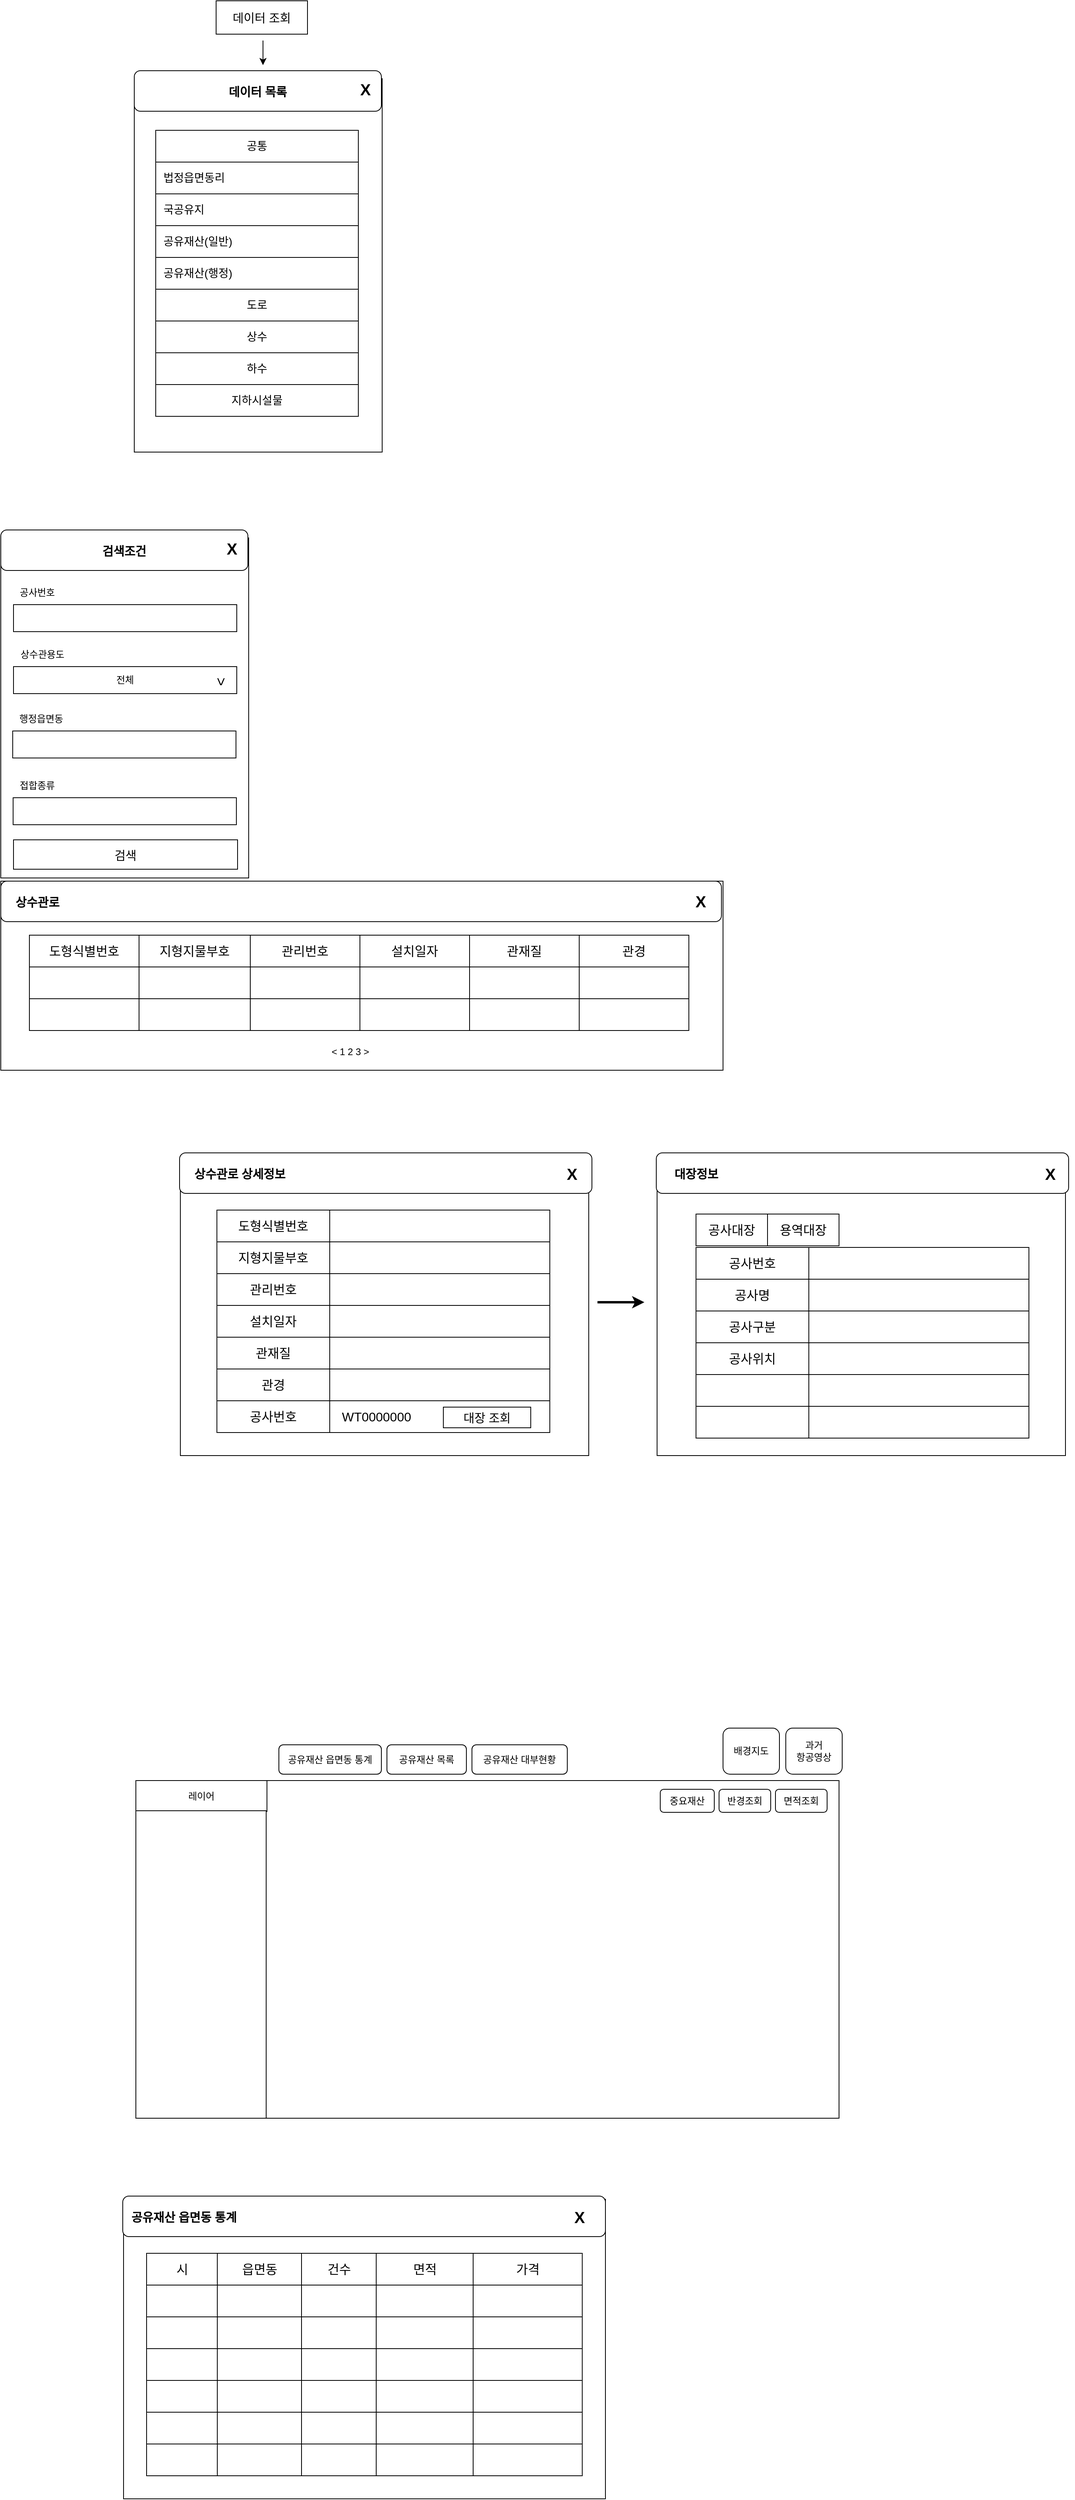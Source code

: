 <mxfile version="24.9.3">
  <diagram name="페이지-1" id="VodNQ9wM1GJ2h7-IXzVh">
    <mxGraphModel dx="2312" dy="1395" grid="0" gridSize="10" guides="1" tooltips="1" connect="1" arrows="1" fold="1" page="0" pageScale="1" pageWidth="827" pageHeight="1169" math="0" shadow="0">
      <root>
        <mxCell id="0" />
        <mxCell id="1" parent="0" />
        <mxCell id="bV2YTDHsMVYoOdqQBs_l-100" value="" style="rounded=0;whiteSpace=wrap;html=1;" vertex="1" parent="1">
          <mxGeometry x="187" y="1451" width="514" height="377" as="geometry" />
        </mxCell>
        <mxCell id="bV2YTDHsMVYoOdqQBs_l-101" value="&amp;nbsp; &amp;nbsp; 상수관로 상세정보" style="rounded=1;whiteSpace=wrap;html=1;fontSize=15;fontStyle=1;align=left;" vertex="1" parent="1">
          <mxGeometry x="186" y="1447" width="519" height="51" as="geometry" />
        </mxCell>
        <mxCell id="bV2YTDHsMVYoOdqQBs_l-4" value="" style="rounded=0;whiteSpace=wrap;html=1;" vertex="1" parent="1">
          <mxGeometry x="129" y="95" width="312" height="470" as="geometry" />
        </mxCell>
        <mxCell id="bV2YTDHsMVYoOdqQBs_l-3" value="데이터 목록" style="rounded=1;whiteSpace=wrap;html=1;fontSize=15;fontStyle=1" vertex="1" parent="1">
          <mxGeometry x="129" y="85" width="311" height="51" as="geometry" />
        </mxCell>
        <mxCell id="bV2YTDHsMVYoOdqQBs_l-5" value="" style="shape=table;startSize=0;container=1;collapsible=0;childLayout=tableLayout;fontSize=15;" vertex="1" parent="1">
          <mxGeometry x="156" y="160" width="255" height="360" as="geometry" />
        </mxCell>
        <mxCell id="bV2YTDHsMVYoOdqQBs_l-6" value="" style="shape=tableRow;horizontal=0;startSize=0;swimlaneHead=0;swimlaneBody=0;strokeColor=inherit;top=0;left=0;bottom=0;right=0;collapsible=0;dropTarget=0;fillColor=none;points=[[0,0.5],[1,0.5]];portConstraint=eastwest;fontSize=16;" vertex="1" parent="bV2YTDHsMVYoOdqQBs_l-5">
          <mxGeometry width="255" height="40" as="geometry" />
        </mxCell>
        <mxCell id="bV2YTDHsMVYoOdqQBs_l-7" value="공통" style="shape=partialRectangle;html=1;whiteSpace=wrap;connectable=0;strokeColor=inherit;overflow=hidden;fillColor=none;top=0;left=0;bottom=0;right=0;pointerEvents=1;fontSize=14;" vertex="1" parent="bV2YTDHsMVYoOdqQBs_l-6">
          <mxGeometry width="255" height="40" as="geometry">
            <mxRectangle width="255" height="40" as="alternateBounds" />
          </mxGeometry>
        </mxCell>
        <mxCell id="bV2YTDHsMVYoOdqQBs_l-10" value="" style="shape=tableRow;horizontal=0;startSize=0;swimlaneHead=0;swimlaneBody=0;strokeColor=inherit;top=0;left=0;bottom=0;right=0;collapsible=0;dropTarget=0;fillColor=none;points=[[0,0.5],[1,0.5]];portConstraint=eastwest;fontSize=16;" vertex="1" parent="bV2YTDHsMVYoOdqQBs_l-5">
          <mxGeometry y="40" width="255" height="40" as="geometry" />
        </mxCell>
        <mxCell id="bV2YTDHsMVYoOdqQBs_l-11" value="&amp;nbsp; 법정읍면동리" style="shape=partialRectangle;html=1;whiteSpace=wrap;connectable=0;strokeColor=inherit;overflow=hidden;fillColor=none;top=0;left=0;bottom=0;right=0;pointerEvents=1;fontSize=14;align=left;" vertex="1" parent="bV2YTDHsMVYoOdqQBs_l-10">
          <mxGeometry width="255" height="40" as="geometry">
            <mxRectangle width="255" height="40" as="alternateBounds" />
          </mxGeometry>
        </mxCell>
        <mxCell id="bV2YTDHsMVYoOdqQBs_l-14" value="" style="shape=tableRow;horizontal=0;startSize=0;swimlaneHead=0;swimlaneBody=0;strokeColor=inherit;top=0;left=0;bottom=0;right=0;collapsible=0;dropTarget=0;fillColor=none;points=[[0,0.5],[1,0.5]];portConstraint=eastwest;fontSize=16;" vertex="1" parent="bV2YTDHsMVYoOdqQBs_l-5">
          <mxGeometry y="80" width="255" height="40" as="geometry" />
        </mxCell>
        <mxCell id="bV2YTDHsMVYoOdqQBs_l-15" value="&amp;nbsp; 국공유지" style="shape=partialRectangle;html=1;whiteSpace=wrap;connectable=0;strokeColor=inherit;overflow=hidden;fillColor=none;top=0;left=0;bottom=0;right=0;pointerEvents=1;fontSize=14;align=left;" vertex="1" parent="bV2YTDHsMVYoOdqQBs_l-14">
          <mxGeometry width="255" height="40" as="geometry">
            <mxRectangle width="255" height="40" as="alternateBounds" />
          </mxGeometry>
        </mxCell>
        <mxCell id="bV2YTDHsMVYoOdqQBs_l-28" style="shape=tableRow;horizontal=0;startSize=0;swimlaneHead=0;swimlaneBody=0;strokeColor=inherit;top=0;left=0;bottom=0;right=0;collapsible=0;dropTarget=0;fillColor=none;points=[[0,0.5],[1,0.5]];portConstraint=eastwest;fontSize=16;" vertex="1" parent="bV2YTDHsMVYoOdqQBs_l-5">
          <mxGeometry y="120" width="255" height="40" as="geometry" />
        </mxCell>
        <mxCell id="bV2YTDHsMVYoOdqQBs_l-29" value="&amp;nbsp; 공유재산(일반)" style="shape=partialRectangle;html=1;whiteSpace=wrap;connectable=0;strokeColor=inherit;overflow=hidden;fillColor=none;top=0;left=0;bottom=0;right=0;pointerEvents=1;fontSize=14;align=left;" vertex="1" parent="bV2YTDHsMVYoOdqQBs_l-28">
          <mxGeometry width="255" height="40" as="geometry">
            <mxRectangle width="255" height="40" as="alternateBounds" />
          </mxGeometry>
        </mxCell>
        <mxCell id="bV2YTDHsMVYoOdqQBs_l-26" style="shape=tableRow;horizontal=0;startSize=0;swimlaneHead=0;swimlaneBody=0;strokeColor=inherit;top=0;left=0;bottom=0;right=0;collapsible=0;dropTarget=0;fillColor=none;points=[[0,0.5],[1,0.5]];portConstraint=eastwest;fontSize=16;" vertex="1" parent="bV2YTDHsMVYoOdqQBs_l-5">
          <mxGeometry y="160" width="255" height="40" as="geometry" />
        </mxCell>
        <mxCell id="bV2YTDHsMVYoOdqQBs_l-27" value="&amp;nbsp; 공유재산(행정)" style="shape=partialRectangle;html=1;whiteSpace=wrap;connectable=0;strokeColor=inherit;overflow=hidden;fillColor=none;top=0;left=0;bottom=0;right=0;pointerEvents=1;fontSize=14;align=left;" vertex="1" parent="bV2YTDHsMVYoOdqQBs_l-26">
          <mxGeometry width="255" height="40" as="geometry">
            <mxRectangle width="255" height="40" as="alternateBounds" />
          </mxGeometry>
        </mxCell>
        <mxCell id="bV2YTDHsMVYoOdqQBs_l-24" style="shape=tableRow;horizontal=0;startSize=0;swimlaneHead=0;swimlaneBody=0;strokeColor=inherit;top=0;left=0;bottom=0;right=0;collapsible=0;dropTarget=0;fillColor=none;points=[[0,0.5],[1,0.5]];portConstraint=eastwest;fontSize=16;" vertex="1" parent="bV2YTDHsMVYoOdqQBs_l-5">
          <mxGeometry y="200" width="255" height="40" as="geometry" />
        </mxCell>
        <mxCell id="bV2YTDHsMVYoOdqQBs_l-25" value="도로" style="shape=partialRectangle;html=1;whiteSpace=wrap;connectable=0;strokeColor=inherit;overflow=hidden;fillColor=none;top=0;left=0;bottom=0;right=0;pointerEvents=1;fontSize=14;align=center;" vertex="1" parent="bV2YTDHsMVYoOdqQBs_l-24">
          <mxGeometry width="255" height="40" as="geometry">
            <mxRectangle width="255" height="40" as="alternateBounds" />
          </mxGeometry>
        </mxCell>
        <mxCell id="bV2YTDHsMVYoOdqQBs_l-22" style="shape=tableRow;horizontal=0;startSize=0;swimlaneHead=0;swimlaneBody=0;strokeColor=inherit;top=0;left=0;bottom=0;right=0;collapsible=0;dropTarget=0;fillColor=none;points=[[0,0.5],[1,0.5]];portConstraint=eastwest;fontSize=16;" vertex="1" parent="bV2YTDHsMVYoOdqQBs_l-5">
          <mxGeometry y="240" width="255" height="40" as="geometry" />
        </mxCell>
        <mxCell id="bV2YTDHsMVYoOdqQBs_l-23" value="상수" style="shape=partialRectangle;html=1;whiteSpace=wrap;connectable=0;strokeColor=inherit;overflow=hidden;fillColor=none;top=0;left=0;bottom=0;right=0;pointerEvents=1;fontSize=14;align=center;" vertex="1" parent="bV2YTDHsMVYoOdqQBs_l-22">
          <mxGeometry width="255" height="40" as="geometry">
            <mxRectangle width="255" height="40" as="alternateBounds" />
          </mxGeometry>
        </mxCell>
        <mxCell id="bV2YTDHsMVYoOdqQBs_l-20" style="shape=tableRow;horizontal=0;startSize=0;swimlaneHead=0;swimlaneBody=0;strokeColor=inherit;top=0;left=0;bottom=0;right=0;collapsible=0;dropTarget=0;fillColor=none;points=[[0,0.5],[1,0.5]];portConstraint=eastwest;fontSize=16;" vertex="1" parent="bV2YTDHsMVYoOdqQBs_l-5">
          <mxGeometry y="280" width="255" height="40" as="geometry" />
        </mxCell>
        <mxCell id="bV2YTDHsMVYoOdqQBs_l-21" value="하수" style="shape=partialRectangle;html=1;whiteSpace=wrap;connectable=0;strokeColor=inherit;overflow=hidden;fillColor=none;top=0;left=0;bottom=0;right=0;pointerEvents=1;fontSize=14;align=center;" vertex="1" parent="bV2YTDHsMVYoOdqQBs_l-20">
          <mxGeometry width="255" height="40" as="geometry">
            <mxRectangle width="255" height="40" as="alternateBounds" />
          </mxGeometry>
        </mxCell>
        <mxCell id="bV2YTDHsMVYoOdqQBs_l-18" style="shape=tableRow;horizontal=0;startSize=0;swimlaneHead=0;swimlaneBody=0;strokeColor=inherit;top=0;left=0;bottom=0;right=0;collapsible=0;dropTarget=0;fillColor=none;points=[[0,0.5],[1,0.5]];portConstraint=eastwest;fontSize=16;" vertex="1" parent="bV2YTDHsMVYoOdqQBs_l-5">
          <mxGeometry y="320" width="255" height="40" as="geometry" />
        </mxCell>
        <mxCell id="bV2YTDHsMVYoOdqQBs_l-19" value="지하시설물" style="shape=partialRectangle;html=1;whiteSpace=wrap;connectable=0;strokeColor=inherit;overflow=hidden;fillColor=none;top=0;left=0;bottom=0;right=0;pointerEvents=1;fontSize=14;align=center;" vertex="1" parent="bV2YTDHsMVYoOdqQBs_l-18">
          <mxGeometry width="255" height="40" as="geometry">
            <mxRectangle width="255" height="40" as="alternateBounds" />
          </mxGeometry>
        </mxCell>
        <mxCell id="bV2YTDHsMVYoOdqQBs_l-30" value="X" style="text;html=1;align=center;verticalAlign=middle;whiteSpace=wrap;rounded=0;fontStyle=1;fontSize=20;" vertex="1" parent="1">
          <mxGeometry x="390" y="93" width="60" height="30" as="geometry" />
        </mxCell>
        <mxCell id="bV2YTDHsMVYoOdqQBs_l-31" value="데이터 조회" style="rounded=0;whiteSpace=wrap;html=1;fontSize=15;" vertex="1" parent="1">
          <mxGeometry x="232" y="-3" width="115" height="42" as="geometry" />
        </mxCell>
        <mxCell id="bV2YTDHsMVYoOdqQBs_l-32" value="" style="endArrow=classic;html=1;rounded=0;" edge="1" parent="1">
          <mxGeometry width="50" height="50" relative="1" as="geometry">
            <mxPoint x="291" y="47" as="sourcePoint" />
            <mxPoint x="291" y="78" as="targetPoint" />
          </mxGeometry>
        </mxCell>
        <mxCell id="bV2YTDHsMVYoOdqQBs_l-33" value="" style="rounded=0;whiteSpace=wrap;html=1;" vertex="1" parent="1">
          <mxGeometry x="-39" y="673" width="312" height="428" as="geometry" />
        </mxCell>
        <mxCell id="bV2YTDHsMVYoOdqQBs_l-34" value="검색조건" style="rounded=1;whiteSpace=wrap;html=1;fontSize=15;fontStyle=1" vertex="1" parent="1">
          <mxGeometry x="-39" y="663" width="311" height="51" as="geometry" />
        </mxCell>
        <mxCell id="bV2YTDHsMVYoOdqQBs_l-54" value="X" style="text;html=1;align=center;verticalAlign=middle;whiteSpace=wrap;rounded=0;fontStyle=1;fontSize=20;" vertex="1" parent="1">
          <mxGeometry x="222" y="671" width="60" height="30" as="geometry" />
        </mxCell>
        <mxCell id="bV2YTDHsMVYoOdqQBs_l-55" value="공사번호" style="text;html=1;align=center;verticalAlign=middle;whiteSpace=wrap;rounded=0;" vertex="1" parent="1">
          <mxGeometry x="-23" y="727" width="60" height="30" as="geometry" />
        </mxCell>
        <mxCell id="bV2YTDHsMVYoOdqQBs_l-56" value="" style="rounded=0;whiteSpace=wrap;html=1;" vertex="1" parent="1">
          <mxGeometry x="-23" y="757" width="281" height="34" as="geometry" />
        </mxCell>
        <mxCell id="bV2YTDHsMVYoOdqQBs_l-57" value="상수관용도" style="text;html=1;align=center;verticalAlign=middle;whiteSpace=wrap;rounded=0;" vertex="1" parent="1">
          <mxGeometry x="-23" y="805" width="73" height="30" as="geometry" />
        </mxCell>
        <mxCell id="bV2YTDHsMVYoOdqQBs_l-58" value="전체" style="rounded=0;whiteSpace=wrap;html=1;" vertex="1" parent="1">
          <mxGeometry x="-23" y="835" width="281" height="34" as="geometry" />
        </mxCell>
        <mxCell id="bV2YTDHsMVYoOdqQBs_l-59" value="행정읍면동" style="text;html=1;align=center;verticalAlign=middle;whiteSpace=wrap;rounded=0;" vertex="1" parent="1">
          <mxGeometry x="-24" y="886" width="72" height="30" as="geometry" />
        </mxCell>
        <mxCell id="bV2YTDHsMVYoOdqQBs_l-60" value="" style="rounded=0;whiteSpace=wrap;html=1;" vertex="1" parent="1">
          <mxGeometry x="-24" y="916" width="281" height="34" as="geometry" />
        </mxCell>
        <mxCell id="bV2YTDHsMVYoOdqQBs_l-61" value="접합종류" style="text;html=1;align=center;verticalAlign=middle;whiteSpace=wrap;rounded=0;" vertex="1" parent="1">
          <mxGeometry x="-23.5" y="970" width="60" height="30" as="geometry" />
        </mxCell>
        <mxCell id="bV2YTDHsMVYoOdqQBs_l-62" value="" style="rounded=0;whiteSpace=wrap;html=1;" vertex="1" parent="1">
          <mxGeometry x="-23.5" y="1000" width="281" height="34" as="geometry" />
        </mxCell>
        <mxCell id="bV2YTDHsMVYoOdqQBs_l-63" value="검색" style="rounded=0;whiteSpace=wrap;html=1;fontSize=15;" vertex="1" parent="1">
          <mxGeometry x="-23" y="1053" width="282" height="37" as="geometry" />
        </mxCell>
        <mxCell id="bV2YTDHsMVYoOdqQBs_l-64" value="&amp;gt;" style="text;html=1;align=center;verticalAlign=middle;whiteSpace=wrap;rounded=0;rotation=90;fontSize=18;" vertex="1" parent="1">
          <mxGeometry x="217" y="839" width="42" height="30" as="geometry" />
        </mxCell>
        <mxCell id="bV2YTDHsMVYoOdqQBs_l-65" value="" style="rounded=0;whiteSpace=wrap;html=1;" vertex="1" parent="1">
          <mxGeometry x="-39" y="1105" width="909" height="238" as="geometry" />
        </mxCell>
        <mxCell id="bV2YTDHsMVYoOdqQBs_l-66" value="&amp;nbsp; &amp;nbsp; 상수관로" style="rounded=1;whiteSpace=wrap;html=1;fontSize=15;fontStyle=1;align=left;" vertex="1" parent="1">
          <mxGeometry x="-39" y="1105" width="907" height="51" as="geometry" />
        </mxCell>
        <mxCell id="bV2YTDHsMVYoOdqQBs_l-68" value="" style="shape=table;startSize=0;container=1;collapsible=0;childLayout=tableLayout;fontSize=16;" vertex="1" parent="1">
          <mxGeometry x="-3" y="1173" width="830" height="120" as="geometry" />
        </mxCell>
        <mxCell id="bV2YTDHsMVYoOdqQBs_l-69" value="" style="shape=tableRow;horizontal=0;startSize=0;swimlaneHead=0;swimlaneBody=0;strokeColor=inherit;top=0;left=0;bottom=0;right=0;collapsible=0;dropTarget=0;fillColor=none;points=[[0,0.5],[1,0.5]];portConstraint=eastwest;fontSize=16;" vertex="1" parent="bV2YTDHsMVYoOdqQBs_l-68">
          <mxGeometry width="830" height="40" as="geometry" />
        </mxCell>
        <mxCell id="bV2YTDHsMVYoOdqQBs_l-70" value="도형식별번호" style="shape=partialRectangle;html=1;whiteSpace=wrap;connectable=0;strokeColor=inherit;overflow=hidden;fillColor=none;top=0;left=0;bottom=0;right=0;pointerEvents=1;fontSize=16;" vertex="1" parent="bV2YTDHsMVYoOdqQBs_l-69">
          <mxGeometry width="138" height="40" as="geometry">
            <mxRectangle width="138" height="40" as="alternateBounds" />
          </mxGeometry>
        </mxCell>
        <mxCell id="bV2YTDHsMVYoOdqQBs_l-71" value="지형지물부호" style="shape=partialRectangle;html=1;whiteSpace=wrap;connectable=0;strokeColor=inherit;overflow=hidden;fillColor=none;top=0;left=0;bottom=0;right=0;pointerEvents=1;fontSize=16;" vertex="1" parent="bV2YTDHsMVYoOdqQBs_l-69">
          <mxGeometry x="138" width="140" height="40" as="geometry">
            <mxRectangle width="140" height="40" as="alternateBounds" />
          </mxGeometry>
        </mxCell>
        <mxCell id="bV2YTDHsMVYoOdqQBs_l-72" value="관리번호" style="shape=partialRectangle;html=1;whiteSpace=wrap;connectable=0;strokeColor=inherit;overflow=hidden;fillColor=none;top=0;left=0;bottom=0;right=0;pointerEvents=1;fontSize=16;" vertex="1" parent="bV2YTDHsMVYoOdqQBs_l-69">
          <mxGeometry x="278" width="138" height="40" as="geometry">
            <mxRectangle width="138" height="40" as="alternateBounds" />
          </mxGeometry>
        </mxCell>
        <mxCell id="bV2YTDHsMVYoOdqQBs_l-83" value="설치일자" style="shape=partialRectangle;html=1;whiteSpace=wrap;connectable=0;strokeColor=inherit;overflow=hidden;fillColor=none;top=0;left=0;bottom=0;right=0;pointerEvents=1;fontSize=16;" vertex="1" parent="bV2YTDHsMVYoOdqQBs_l-69">
          <mxGeometry x="416" width="138" height="40" as="geometry">
            <mxRectangle width="138" height="40" as="alternateBounds" />
          </mxGeometry>
        </mxCell>
        <mxCell id="bV2YTDHsMVYoOdqQBs_l-82" value="관재질" style="shape=partialRectangle;html=1;whiteSpace=wrap;connectable=0;strokeColor=inherit;overflow=hidden;fillColor=none;top=0;left=0;bottom=0;right=0;pointerEvents=1;fontSize=16;" vertex="1" parent="bV2YTDHsMVYoOdqQBs_l-69">
          <mxGeometry x="554" width="138" height="40" as="geometry">
            <mxRectangle width="138" height="40" as="alternateBounds" />
          </mxGeometry>
        </mxCell>
        <mxCell id="bV2YTDHsMVYoOdqQBs_l-81" value="관경" style="shape=partialRectangle;html=1;whiteSpace=wrap;connectable=0;strokeColor=inherit;overflow=hidden;fillColor=none;top=0;left=0;bottom=0;right=0;pointerEvents=1;fontSize=16;" vertex="1" parent="bV2YTDHsMVYoOdqQBs_l-69">
          <mxGeometry x="692" width="138" height="40" as="geometry">
            <mxRectangle width="138" height="40" as="alternateBounds" />
          </mxGeometry>
        </mxCell>
        <mxCell id="bV2YTDHsMVYoOdqQBs_l-91" style="shape=tableRow;horizontal=0;startSize=0;swimlaneHead=0;swimlaneBody=0;strokeColor=inherit;top=0;left=0;bottom=0;right=0;collapsible=0;dropTarget=0;fillColor=none;points=[[0,0.5],[1,0.5]];portConstraint=eastwest;fontSize=16;" vertex="1" parent="bV2YTDHsMVYoOdqQBs_l-68">
          <mxGeometry y="40" width="830" height="40" as="geometry" />
        </mxCell>
        <mxCell id="bV2YTDHsMVYoOdqQBs_l-92" style="shape=partialRectangle;html=1;whiteSpace=wrap;connectable=0;strokeColor=inherit;overflow=hidden;fillColor=none;top=0;left=0;bottom=0;right=0;pointerEvents=1;fontSize=16;" vertex="1" parent="bV2YTDHsMVYoOdqQBs_l-91">
          <mxGeometry width="138" height="40" as="geometry">
            <mxRectangle width="138" height="40" as="alternateBounds" />
          </mxGeometry>
        </mxCell>
        <mxCell id="bV2YTDHsMVYoOdqQBs_l-93" style="shape=partialRectangle;html=1;whiteSpace=wrap;connectable=0;strokeColor=inherit;overflow=hidden;fillColor=none;top=0;left=0;bottom=0;right=0;pointerEvents=1;fontSize=16;" vertex="1" parent="bV2YTDHsMVYoOdqQBs_l-91">
          <mxGeometry x="138" width="140" height="40" as="geometry">
            <mxRectangle width="140" height="40" as="alternateBounds" />
          </mxGeometry>
        </mxCell>
        <mxCell id="bV2YTDHsMVYoOdqQBs_l-94" style="shape=partialRectangle;html=1;whiteSpace=wrap;connectable=0;strokeColor=inherit;overflow=hidden;fillColor=none;top=0;left=0;bottom=0;right=0;pointerEvents=1;fontSize=16;" vertex="1" parent="bV2YTDHsMVYoOdqQBs_l-91">
          <mxGeometry x="278" width="138" height="40" as="geometry">
            <mxRectangle width="138" height="40" as="alternateBounds" />
          </mxGeometry>
        </mxCell>
        <mxCell id="bV2YTDHsMVYoOdqQBs_l-95" style="shape=partialRectangle;html=1;whiteSpace=wrap;connectable=0;strokeColor=inherit;overflow=hidden;fillColor=none;top=0;left=0;bottom=0;right=0;pointerEvents=1;fontSize=16;" vertex="1" parent="bV2YTDHsMVYoOdqQBs_l-91">
          <mxGeometry x="416" width="138" height="40" as="geometry">
            <mxRectangle width="138" height="40" as="alternateBounds" />
          </mxGeometry>
        </mxCell>
        <mxCell id="bV2YTDHsMVYoOdqQBs_l-96" style="shape=partialRectangle;html=1;whiteSpace=wrap;connectable=0;strokeColor=inherit;overflow=hidden;fillColor=none;top=0;left=0;bottom=0;right=0;pointerEvents=1;fontSize=16;" vertex="1" parent="bV2YTDHsMVYoOdqQBs_l-91">
          <mxGeometry x="554" width="138" height="40" as="geometry">
            <mxRectangle width="138" height="40" as="alternateBounds" />
          </mxGeometry>
        </mxCell>
        <mxCell id="bV2YTDHsMVYoOdqQBs_l-97" style="shape=partialRectangle;html=1;whiteSpace=wrap;connectable=0;strokeColor=inherit;overflow=hidden;fillColor=none;top=0;left=0;bottom=0;right=0;pointerEvents=1;fontSize=16;" vertex="1" parent="bV2YTDHsMVYoOdqQBs_l-91">
          <mxGeometry x="692" width="138" height="40" as="geometry">
            <mxRectangle width="138" height="40" as="alternateBounds" />
          </mxGeometry>
        </mxCell>
        <mxCell id="bV2YTDHsMVYoOdqQBs_l-84" style="shape=tableRow;horizontal=0;startSize=0;swimlaneHead=0;swimlaneBody=0;strokeColor=inherit;top=0;left=0;bottom=0;right=0;collapsible=0;dropTarget=0;fillColor=none;points=[[0,0.5],[1,0.5]];portConstraint=eastwest;fontSize=16;" vertex="1" parent="bV2YTDHsMVYoOdqQBs_l-68">
          <mxGeometry y="80" width="830" height="40" as="geometry" />
        </mxCell>
        <mxCell id="bV2YTDHsMVYoOdqQBs_l-85" style="shape=partialRectangle;html=1;whiteSpace=wrap;connectable=0;strokeColor=inherit;overflow=hidden;fillColor=none;top=0;left=0;bottom=0;right=0;pointerEvents=1;fontSize=16;" vertex="1" parent="bV2YTDHsMVYoOdqQBs_l-84">
          <mxGeometry width="138" height="40" as="geometry">
            <mxRectangle width="138" height="40" as="alternateBounds" />
          </mxGeometry>
        </mxCell>
        <mxCell id="bV2YTDHsMVYoOdqQBs_l-86" style="shape=partialRectangle;html=1;whiteSpace=wrap;connectable=0;strokeColor=inherit;overflow=hidden;fillColor=none;top=0;left=0;bottom=0;right=0;pointerEvents=1;fontSize=16;" vertex="1" parent="bV2YTDHsMVYoOdqQBs_l-84">
          <mxGeometry x="138" width="140" height="40" as="geometry">
            <mxRectangle width="140" height="40" as="alternateBounds" />
          </mxGeometry>
        </mxCell>
        <mxCell id="bV2YTDHsMVYoOdqQBs_l-87" style="shape=partialRectangle;html=1;whiteSpace=wrap;connectable=0;strokeColor=inherit;overflow=hidden;fillColor=none;top=0;left=0;bottom=0;right=0;pointerEvents=1;fontSize=16;" vertex="1" parent="bV2YTDHsMVYoOdqQBs_l-84">
          <mxGeometry x="278" width="138" height="40" as="geometry">
            <mxRectangle width="138" height="40" as="alternateBounds" />
          </mxGeometry>
        </mxCell>
        <mxCell id="bV2YTDHsMVYoOdqQBs_l-88" style="shape=partialRectangle;html=1;whiteSpace=wrap;connectable=0;strokeColor=inherit;overflow=hidden;fillColor=none;top=0;left=0;bottom=0;right=0;pointerEvents=1;fontSize=16;" vertex="1" parent="bV2YTDHsMVYoOdqQBs_l-84">
          <mxGeometry x="416" width="138" height="40" as="geometry">
            <mxRectangle width="138" height="40" as="alternateBounds" />
          </mxGeometry>
        </mxCell>
        <mxCell id="bV2YTDHsMVYoOdqQBs_l-89" style="shape=partialRectangle;html=1;whiteSpace=wrap;connectable=0;strokeColor=inherit;overflow=hidden;fillColor=none;top=0;left=0;bottom=0;right=0;pointerEvents=1;fontSize=16;" vertex="1" parent="bV2YTDHsMVYoOdqQBs_l-84">
          <mxGeometry x="554" width="138" height="40" as="geometry">
            <mxRectangle width="138" height="40" as="alternateBounds" />
          </mxGeometry>
        </mxCell>
        <mxCell id="bV2YTDHsMVYoOdqQBs_l-90" style="shape=partialRectangle;html=1;whiteSpace=wrap;connectable=0;strokeColor=inherit;overflow=hidden;fillColor=none;top=0;left=0;bottom=0;right=0;pointerEvents=1;fontSize=16;" vertex="1" parent="bV2YTDHsMVYoOdqQBs_l-84">
          <mxGeometry x="692" width="138" height="40" as="geometry">
            <mxRectangle width="138" height="40" as="alternateBounds" />
          </mxGeometry>
        </mxCell>
        <mxCell id="bV2YTDHsMVYoOdqQBs_l-67" value="X" style="text;html=1;align=center;verticalAlign=middle;whiteSpace=wrap;rounded=0;fontStyle=1;fontSize=20;" vertex="1" parent="1">
          <mxGeometry x="652" y="1457.5" width="56" height="30" as="geometry" />
        </mxCell>
        <mxCell id="bV2YTDHsMVYoOdqQBs_l-98" value="&amp;lt; 1 2 3 &amp;gt;" style="text;html=1;align=center;verticalAlign=middle;whiteSpace=wrap;rounded=0;" vertex="1" parent="1">
          <mxGeometry x="371" y="1305" width="60" height="30" as="geometry" />
        </mxCell>
        <mxCell id="bV2YTDHsMVYoOdqQBs_l-102" value="X" style="text;html=1;align=center;verticalAlign=middle;whiteSpace=wrap;rounded=0;fontStyle=1;fontSize=20;" vertex="1" parent="1">
          <mxGeometry x="812" y="1115" width="60" height="30" as="geometry" />
        </mxCell>
        <mxCell id="bV2YTDHsMVYoOdqQBs_l-104" value="" style="shape=table;startSize=0;container=1;collapsible=0;childLayout=tableLayout;fontSize=16;" vertex="1" parent="1">
          <mxGeometry x="233" y="1519" width="419" height="280" as="geometry" />
        </mxCell>
        <mxCell id="bV2YTDHsMVYoOdqQBs_l-105" value="" style="shape=tableRow;horizontal=0;startSize=0;swimlaneHead=0;swimlaneBody=0;strokeColor=inherit;top=0;left=0;bottom=0;right=0;collapsible=0;dropTarget=0;fillColor=none;points=[[0,0.5],[1,0.5]];portConstraint=eastwest;fontSize=16;" vertex="1" parent="bV2YTDHsMVYoOdqQBs_l-104">
          <mxGeometry width="419" height="40" as="geometry" />
        </mxCell>
        <mxCell id="bV2YTDHsMVYoOdqQBs_l-106" value="도형식별번호" style="shape=partialRectangle;html=1;whiteSpace=wrap;connectable=0;strokeColor=inherit;overflow=hidden;fillColor=none;top=0;left=0;bottom=0;right=0;pointerEvents=1;fontSize=16;" vertex="1" parent="bV2YTDHsMVYoOdqQBs_l-105">
          <mxGeometry width="142" height="40" as="geometry">
            <mxRectangle width="142" height="40" as="alternateBounds" />
          </mxGeometry>
        </mxCell>
        <mxCell id="bV2YTDHsMVYoOdqQBs_l-107" value="" style="shape=partialRectangle;html=1;whiteSpace=wrap;connectable=0;strokeColor=inherit;overflow=hidden;fillColor=none;top=0;left=0;bottom=0;right=0;pointerEvents=1;fontSize=16;" vertex="1" parent="bV2YTDHsMVYoOdqQBs_l-105">
          <mxGeometry x="142" width="277" height="40" as="geometry">
            <mxRectangle width="277" height="40" as="alternateBounds" />
          </mxGeometry>
        </mxCell>
        <mxCell id="bV2YTDHsMVYoOdqQBs_l-112" style="shape=tableRow;horizontal=0;startSize=0;swimlaneHead=0;swimlaneBody=0;strokeColor=inherit;top=0;left=0;bottom=0;right=0;collapsible=0;dropTarget=0;fillColor=none;points=[[0,0.5],[1,0.5]];portConstraint=eastwest;fontSize=16;" vertex="1" parent="bV2YTDHsMVYoOdqQBs_l-104">
          <mxGeometry y="40" width="419" height="40" as="geometry" />
        </mxCell>
        <mxCell id="bV2YTDHsMVYoOdqQBs_l-113" value="지형지물부호" style="shape=partialRectangle;html=1;whiteSpace=wrap;connectable=0;strokeColor=inherit;overflow=hidden;fillColor=none;top=0;left=0;bottom=0;right=0;pointerEvents=1;fontSize=16;" vertex="1" parent="bV2YTDHsMVYoOdqQBs_l-112">
          <mxGeometry width="142" height="40" as="geometry">
            <mxRectangle width="142" height="40" as="alternateBounds" />
          </mxGeometry>
        </mxCell>
        <mxCell id="bV2YTDHsMVYoOdqQBs_l-114" style="shape=partialRectangle;html=1;whiteSpace=wrap;connectable=0;strokeColor=inherit;overflow=hidden;fillColor=none;top=0;left=0;bottom=0;right=0;pointerEvents=1;fontSize=16;" vertex="1" parent="bV2YTDHsMVYoOdqQBs_l-112">
          <mxGeometry x="142" width="277" height="40" as="geometry">
            <mxRectangle width="277" height="40" as="alternateBounds" />
          </mxGeometry>
        </mxCell>
        <mxCell id="bV2YTDHsMVYoOdqQBs_l-119" style="shape=tableRow;horizontal=0;startSize=0;swimlaneHead=0;swimlaneBody=0;strokeColor=inherit;top=0;left=0;bottom=0;right=0;collapsible=0;dropTarget=0;fillColor=none;points=[[0,0.5],[1,0.5]];portConstraint=eastwest;fontSize=16;" vertex="1" parent="bV2YTDHsMVYoOdqQBs_l-104">
          <mxGeometry y="80" width="419" height="40" as="geometry" />
        </mxCell>
        <mxCell id="bV2YTDHsMVYoOdqQBs_l-120" value="관리번호" style="shape=partialRectangle;html=1;whiteSpace=wrap;connectable=0;strokeColor=inherit;overflow=hidden;fillColor=none;top=0;left=0;bottom=0;right=0;pointerEvents=1;fontSize=16;" vertex="1" parent="bV2YTDHsMVYoOdqQBs_l-119">
          <mxGeometry width="142" height="40" as="geometry">
            <mxRectangle width="142" height="40" as="alternateBounds" />
          </mxGeometry>
        </mxCell>
        <mxCell id="bV2YTDHsMVYoOdqQBs_l-121" style="shape=partialRectangle;html=1;whiteSpace=wrap;connectable=0;strokeColor=inherit;overflow=hidden;fillColor=none;top=0;left=0;bottom=0;right=0;pointerEvents=1;fontSize=16;" vertex="1" parent="bV2YTDHsMVYoOdqQBs_l-119">
          <mxGeometry x="142" width="277" height="40" as="geometry">
            <mxRectangle width="277" height="40" as="alternateBounds" />
          </mxGeometry>
        </mxCell>
        <mxCell id="bV2YTDHsMVYoOdqQBs_l-135" style="shape=tableRow;horizontal=0;startSize=0;swimlaneHead=0;swimlaneBody=0;strokeColor=inherit;top=0;left=0;bottom=0;right=0;collapsible=0;dropTarget=0;fillColor=none;points=[[0,0.5],[1,0.5]];portConstraint=eastwest;fontSize=16;" vertex="1" parent="bV2YTDHsMVYoOdqQBs_l-104">
          <mxGeometry y="120" width="419" height="40" as="geometry" />
        </mxCell>
        <mxCell id="bV2YTDHsMVYoOdqQBs_l-136" value="설치일자" style="shape=partialRectangle;html=1;whiteSpace=wrap;connectable=0;strokeColor=inherit;overflow=hidden;fillColor=none;top=0;left=0;bottom=0;right=0;pointerEvents=1;fontSize=16;" vertex="1" parent="bV2YTDHsMVYoOdqQBs_l-135">
          <mxGeometry width="142" height="40" as="geometry">
            <mxRectangle width="142" height="40" as="alternateBounds" />
          </mxGeometry>
        </mxCell>
        <mxCell id="bV2YTDHsMVYoOdqQBs_l-137" style="shape=partialRectangle;html=1;whiteSpace=wrap;connectable=0;strokeColor=inherit;overflow=hidden;fillColor=none;top=0;left=0;bottom=0;right=0;pointerEvents=1;fontSize=16;" vertex="1" parent="bV2YTDHsMVYoOdqQBs_l-135">
          <mxGeometry x="142" width="277" height="40" as="geometry">
            <mxRectangle width="277" height="40" as="alternateBounds" />
          </mxGeometry>
        </mxCell>
        <mxCell id="bV2YTDHsMVYoOdqQBs_l-132" style="shape=tableRow;horizontal=0;startSize=0;swimlaneHead=0;swimlaneBody=0;strokeColor=inherit;top=0;left=0;bottom=0;right=0;collapsible=0;dropTarget=0;fillColor=none;points=[[0,0.5],[1,0.5]];portConstraint=eastwest;fontSize=16;" vertex="1" parent="bV2YTDHsMVYoOdqQBs_l-104">
          <mxGeometry y="160" width="419" height="40" as="geometry" />
        </mxCell>
        <mxCell id="bV2YTDHsMVYoOdqQBs_l-133" value="관재질" style="shape=partialRectangle;html=1;whiteSpace=wrap;connectable=0;strokeColor=inherit;overflow=hidden;fillColor=none;top=0;left=0;bottom=0;right=0;pointerEvents=1;fontSize=16;" vertex="1" parent="bV2YTDHsMVYoOdqQBs_l-132">
          <mxGeometry width="142" height="40" as="geometry">
            <mxRectangle width="142" height="40" as="alternateBounds" />
          </mxGeometry>
        </mxCell>
        <mxCell id="bV2YTDHsMVYoOdqQBs_l-134" style="shape=partialRectangle;html=1;whiteSpace=wrap;connectable=0;strokeColor=inherit;overflow=hidden;fillColor=none;top=0;left=0;bottom=0;right=0;pointerEvents=1;fontSize=16;" vertex="1" parent="bV2YTDHsMVYoOdqQBs_l-132">
          <mxGeometry x="142" width="277" height="40" as="geometry">
            <mxRectangle width="277" height="40" as="alternateBounds" />
          </mxGeometry>
        </mxCell>
        <mxCell id="bV2YTDHsMVYoOdqQBs_l-129" style="shape=tableRow;horizontal=0;startSize=0;swimlaneHead=0;swimlaneBody=0;strokeColor=inherit;top=0;left=0;bottom=0;right=0;collapsible=0;dropTarget=0;fillColor=none;points=[[0,0.5],[1,0.5]];portConstraint=eastwest;fontSize=16;" vertex="1" parent="bV2YTDHsMVYoOdqQBs_l-104">
          <mxGeometry y="200" width="419" height="40" as="geometry" />
        </mxCell>
        <mxCell id="bV2YTDHsMVYoOdqQBs_l-130" value="관경" style="shape=partialRectangle;html=1;whiteSpace=wrap;connectable=0;strokeColor=inherit;overflow=hidden;fillColor=none;top=0;left=0;bottom=0;right=0;pointerEvents=1;fontSize=16;" vertex="1" parent="bV2YTDHsMVYoOdqQBs_l-129">
          <mxGeometry width="142" height="40" as="geometry">
            <mxRectangle width="142" height="40" as="alternateBounds" />
          </mxGeometry>
        </mxCell>
        <mxCell id="bV2YTDHsMVYoOdqQBs_l-131" style="shape=partialRectangle;html=1;whiteSpace=wrap;connectable=0;strokeColor=inherit;overflow=hidden;fillColor=none;top=0;left=0;bottom=0;right=0;pointerEvents=1;fontSize=16;" vertex="1" parent="bV2YTDHsMVYoOdqQBs_l-129">
          <mxGeometry x="142" width="277" height="40" as="geometry">
            <mxRectangle width="277" height="40" as="alternateBounds" />
          </mxGeometry>
        </mxCell>
        <mxCell id="bV2YTDHsMVYoOdqQBs_l-126" style="shape=tableRow;horizontal=0;startSize=0;swimlaneHead=0;swimlaneBody=0;strokeColor=inherit;top=0;left=0;bottom=0;right=0;collapsible=0;dropTarget=0;fillColor=none;points=[[0,0.5],[1,0.5]];portConstraint=eastwest;fontSize=16;" vertex="1" parent="bV2YTDHsMVYoOdqQBs_l-104">
          <mxGeometry y="240" width="419" height="40" as="geometry" />
        </mxCell>
        <mxCell id="bV2YTDHsMVYoOdqQBs_l-127" value="공사번호" style="shape=partialRectangle;html=1;whiteSpace=wrap;connectable=0;strokeColor=inherit;overflow=hidden;fillColor=none;top=0;left=0;bottom=0;right=0;pointerEvents=1;fontSize=16;" vertex="1" parent="bV2YTDHsMVYoOdqQBs_l-126">
          <mxGeometry width="142" height="40" as="geometry">
            <mxRectangle width="142" height="40" as="alternateBounds" />
          </mxGeometry>
        </mxCell>
        <mxCell id="bV2YTDHsMVYoOdqQBs_l-128" value="&amp;nbsp; &amp;nbsp;WT0000000" style="shape=partialRectangle;html=1;whiteSpace=wrap;connectable=0;strokeColor=inherit;overflow=hidden;fillColor=none;top=0;left=0;bottom=0;right=0;pointerEvents=1;fontSize=16;align=left;" vertex="1" parent="bV2YTDHsMVYoOdqQBs_l-126">
          <mxGeometry x="142" width="277" height="40" as="geometry">
            <mxRectangle width="277" height="40" as="alternateBounds" />
          </mxGeometry>
        </mxCell>
        <mxCell id="bV2YTDHsMVYoOdqQBs_l-138" value="대장 조회" style="rounded=0;whiteSpace=wrap;html=1;fontSize=15;" vertex="1" parent="1">
          <mxGeometry x="518" y="1767" width="110" height="26" as="geometry" />
        </mxCell>
        <mxCell id="bV2YTDHsMVYoOdqQBs_l-139" value="" style="rounded=0;whiteSpace=wrap;html=1;" vertex="1" parent="1">
          <mxGeometry x="787" y="1451" width="514" height="377" as="geometry" />
        </mxCell>
        <mxCell id="bV2YTDHsMVYoOdqQBs_l-140" value="&amp;nbsp; &amp;nbsp; &amp;nbsp;대장정보" style="rounded=1;whiteSpace=wrap;html=1;fontSize=15;fontStyle=1;align=left;" vertex="1" parent="1">
          <mxGeometry x="786" y="1447" width="519" height="51" as="geometry" />
        </mxCell>
        <mxCell id="bV2YTDHsMVYoOdqQBs_l-141" value="X" style="text;html=1;align=center;verticalAlign=middle;whiteSpace=wrap;rounded=0;fontStyle=1;fontSize=20;" vertex="1" parent="1">
          <mxGeometry x="1252" y="1457.5" width="60" height="30" as="geometry" />
        </mxCell>
        <mxCell id="bV2YTDHsMVYoOdqQBs_l-142" value="" style="shape=table;startSize=0;container=1;collapsible=0;childLayout=tableLayout;fontSize=16;" vertex="1" parent="1">
          <mxGeometry x="836" y="1566" width="419" height="240" as="geometry" />
        </mxCell>
        <mxCell id="bV2YTDHsMVYoOdqQBs_l-143" value="" style="shape=tableRow;horizontal=0;startSize=0;swimlaneHead=0;swimlaneBody=0;strokeColor=inherit;top=0;left=0;bottom=0;right=0;collapsible=0;dropTarget=0;fillColor=none;points=[[0,0.5],[1,0.5]];portConstraint=eastwest;fontSize=16;" vertex="1" parent="bV2YTDHsMVYoOdqQBs_l-142">
          <mxGeometry width="419" height="40" as="geometry" />
        </mxCell>
        <mxCell id="bV2YTDHsMVYoOdqQBs_l-144" value="공사번호" style="shape=partialRectangle;html=1;whiteSpace=wrap;connectable=0;strokeColor=inherit;overflow=hidden;fillColor=none;top=0;left=0;bottom=0;right=0;pointerEvents=1;fontSize=16;" vertex="1" parent="bV2YTDHsMVYoOdqQBs_l-143">
          <mxGeometry width="142" height="40" as="geometry">
            <mxRectangle width="142" height="40" as="alternateBounds" />
          </mxGeometry>
        </mxCell>
        <mxCell id="bV2YTDHsMVYoOdqQBs_l-145" value="" style="shape=partialRectangle;html=1;whiteSpace=wrap;connectable=0;strokeColor=inherit;overflow=hidden;fillColor=none;top=0;left=0;bottom=0;right=0;pointerEvents=1;fontSize=16;" vertex="1" parent="bV2YTDHsMVYoOdqQBs_l-143">
          <mxGeometry x="142" width="277" height="40" as="geometry">
            <mxRectangle width="277" height="40" as="alternateBounds" />
          </mxGeometry>
        </mxCell>
        <mxCell id="bV2YTDHsMVYoOdqQBs_l-146" style="shape=tableRow;horizontal=0;startSize=0;swimlaneHead=0;swimlaneBody=0;strokeColor=inherit;top=0;left=0;bottom=0;right=0;collapsible=0;dropTarget=0;fillColor=none;points=[[0,0.5],[1,0.5]];portConstraint=eastwest;fontSize=16;" vertex="1" parent="bV2YTDHsMVYoOdqQBs_l-142">
          <mxGeometry y="40" width="419" height="40" as="geometry" />
        </mxCell>
        <mxCell id="bV2YTDHsMVYoOdqQBs_l-147" value="공사명" style="shape=partialRectangle;html=1;whiteSpace=wrap;connectable=0;strokeColor=inherit;overflow=hidden;fillColor=none;top=0;left=0;bottom=0;right=0;pointerEvents=1;fontSize=16;" vertex="1" parent="bV2YTDHsMVYoOdqQBs_l-146">
          <mxGeometry width="142" height="40" as="geometry">
            <mxRectangle width="142" height="40" as="alternateBounds" />
          </mxGeometry>
        </mxCell>
        <mxCell id="bV2YTDHsMVYoOdqQBs_l-148" style="shape=partialRectangle;html=1;whiteSpace=wrap;connectable=0;strokeColor=inherit;overflow=hidden;fillColor=none;top=0;left=0;bottom=0;right=0;pointerEvents=1;fontSize=16;" vertex="1" parent="bV2YTDHsMVYoOdqQBs_l-146">
          <mxGeometry x="142" width="277" height="40" as="geometry">
            <mxRectangle width="277" height="40" as="alternateBounds" />
          </mxGeometry>
        </mxCell>
        <mxCell id="bV2YTDHsMVYoOdqQBs_l-149" style="shape=tableRow;horizontal=0;startSize=0;swimlaneHead=0;swimlaneBody=0;strokeColor=inherit;top=0;left=0;bottom=0;right=0;collapsible=0;dropTarget=0;fillColor=none;points=[[0,0.5],[1,0.5]];portConstraint=eastwest;fontSize=16;" vertex="1" parent="bV2YTDHsMVYoOdqQBs_l-142">
          <mxGeometry y="80" width="419" height="40" as="geometry" />
        </mxCell>
        <mxCell id="bV2YTDHsMVYoOdqQBs_l-150" value="공사구분" style="shape=partialRectangle;html=1;whiteSpace=wrap;connectable=0;strokeColor=inherit;overflow=hidden;fillColor=none;top=0;left=0;bottom=0;right=0;pointerEvents=1;fontSize=16;" vertex="1" parent="bV2YTDHsMVYoOdqQBs_l-149">
          <mxGeometry width="142" height="40" as="geometry">
            <mxRectangle width="142" height="40" as="alternateBounds" />
          </mxGeometry>
        </mxCell>
        <mxCell id="bV2YTDHsMVYoOdqQBs_l-151" style="shape=partialRectangle;html=1;whiteSpace=wrap;connectable=0;strokeColor=inherit;overflow=hidden;fillColor=none;top=0;left=0;bottom=0;right=0;pointerEvents=1;fontSize=16;" vertex="1" parent="bV2YTDHsMVYoOdqQBs_l-149">
          <mxGeometry x="142" width="277" height="40" as="geometry">
            <mxRectangle width="277" height="40" as="alternateBounds" />
          </mxGeometry>
        </mxCell>
        <mxCell id="bV2YTDHsMVYoOdqQBs_l-152" style="shape=tableRow;horizontal=0;startSize=0;swimlaneHead=0;swimlaneBody=0;strokeColor=inherit;top=0;left=0;bottom=0;right=0;collapsible=0;dropTarget=0;fillColor=none;points=[[0,0.5],[1,0.5]];portConstraint=eastwest;fontSize=16;" vertex="1" parent="bV2YTDHsMVYoOdqQBs_l-142">
          <mxGeometry y="120" width="419" height="40" as="geometry" />
        </mxCell>
        <mxCell id="bV2YTDHsMVYoOdqQBs_l-153" value="공사위치" style="shape=partialRectangle;html=1;whiteSpace=wrap;connectable=0;strokeColor=inherit;overflow=hidden;fillColor=none;top=0;left=0;bottom=0;right=0;pointerEvents=1;fontSize=16;" vertex="1" parent="bV2YTDHsMVYoOdqQBs_l-152">
          <mxGeometry width="142" height="40" as="geometry">
            <mxRectangle width="142" height="40" as="alternateBounds" />
          </mxGeometry>
        </mxCell>
        <mxCell id="bV2YTDHsMVYoOdqQBs_l-154" style="shape=partialRectangle;html=1;whiteSpace=wrap;connectable=0;strokeColor=inherit;overflow=hidden;fillColor=none;top=0;left=0;bottom=0;right=0;pointerEvents=1;fontSize=16;" vertex="1" parent="bV2YTDHsMVYoOdqQBs_l-152">
          <mxGeometry x="142" width="277" height="40" as="geometry">
            <mxRectangle width="277" height="40" as="alternateBounds" />
          </mxGeometry>
        </mxCell>
        <mxCell id="bV2YTDHsMVYoOdqQBs_l-155" style="shape=tableRow;horizontal=0;startSize=0;swimlaneHead=0;swimlaneBody=0;strokeColor=inherit;top=0;left=0;bottom=0;right=0;collapsible=0;dropTarget=0;fillColor=none;points=[[0,0.5],[1,0.5]];portConstraint=eastwest;fontSize=16;" vertex="1" parent="bV2YTDHsMVYoOdqQBs_l-142">
          <mxGeometry y="160" width="419" height="40" as="geometry" />
        </mxCell>
        <mxCell id="bV2YTDHsMVYoOdqQBs_l-156" value="" style="shape=partialRectangle;html=1;whiteSpace=wrap;connectable=0;strokeColor=inherit;overflow=hidden;fillColor=none;top=0;left=0;bottom=0;right=0;pointerEvents=1;fontSize=16;" vertex="1" parent="bV2YTDHsMVYoOdqQBs_l-155">
          <mxGeometry width="142" height="40" as="geometry">
            <mxRectangle width="142" height="40" as="alternateBounds" />
          </mxGeometry>
        </mxCell>
        <mxCell id="bV2YTDHsMVYoOdqQBs_l-157" style="shape=partialRectangle;html=1;whiteSpace=wrap;connectable=0;strokeColor=inherit;overflow=hidden;fillColor=none;top=0;left=0;bottom=0;right=0;pointerEvents=1;fontSize=16;" vertex="1" parent="bV2YTDHsMVYoOdqQBs_l-155">
          <mxGeometry x="142" width="277" height="40" as="geometry">
            <mxRectangle width="277" height="40" as="alternateBounds" />
          </mxGeometry>
        </mxCell>
        <mxCell id="bV2YTDHsMVYoOdqQBs_l-158" style="shape=tableRow;horizontal=0;startSize=0;swimlaneHead=0;swimlaneBody=0;strokeColor=inherit;top=0;left=0;bottom=0;right=0;collapsible=0;dropTarget=0;fillColor=none;points=[[0,0.5],[1,0.5]];portConstraint=eastwest;fontSize=16;" vertex="1" parent="bV2YTDHsMVYoOdqQBs_l-142">
          <mxGeometry y="200" width="419" height="40" as="geometry" />
        </mxCell>
        <mxCell id="bV2YTDHsMVYoOdqQBs_l-159" value="" style="shape=partialRectangle;html=1;whiteSpace=wrap;connectable=0;strokeColor=inherit;overflow=hidden;fillColor=none;top=0;left=0;bottom=0;right=0;pointerEvents=1;fontSize=16;" vertex="1" parent="bV2YTDHsMVYoOdqQBs_l-158">
          <mxGeometry width="142" height="40" as="geometry">
            <mxRectangle width="142" height="40" as="alternateBounds" />
          </mxGeometry>
        </mxCell>
        <mxCell id="bV2YTDHsMVYoOdqQBs_l-160" style="shape=partialRectangle;html=1;whiteSpace=wrap;connectable=0;strokeColor=inherit;overflow=hidden;fillColor=none;top=0;left=0;bottom=0;right=0;pointerEvents=1;fontSize=16;" vertex="1" parent="bV2YTDHsMVYoOdqQBs_l-158">
          <mxGeometry x="142" width="277" height="40" as="geometry">
            <mxRectangle width="277" height="40" as="alternateBounds" />
          </mxGeometry>
        </mxCell>
        <mxCell id="bV2YTDHsMVYoOdqQBs_l-165" value="" style="shape=table;startSize=0;container=1;collapsible=0;childLayout=tableLayout;fontSize=16;" vertex="1" parent="1">
          <mxGeometry x="836" y="1524" width="180" height="40" as="geometry" />
        </mxCell>
        <mxCell id="bV2YTDHsMVYoOdqQBs_l-166" value="" style="shape=tableRow;horizontal=0;startSize=0;swimlaneHead=0;swimlaneBody=0;strokeColor=inherit;top=0;left=0;bottom=0;right=0;collapsible=0;dropTarget=0;fillColor=none;points=[[0,0.5],[1,0.5]];portConstraint=eastwest;fontSize=16;" vertex="1" parent="bV2YTDHsMVYoOdqQBs_l-165">
          <mxGeometry width="180" height="40" as="geometry" />
        </mxCell>
        <mxCell id="bV2YTDHsMVYoOdqQBs_l-167" value="공사대장" style="shape=partialRectangle;html=1;whiteSpace=wrap;connectable=0;strokeColor=inherit;overflow=hidden;fillColor=none;top=0;left=0;bottom=0;right=0;pointerEvents=1;fontSize=16;" vertex="1" parent="bV2YTDHsMVYoOdqQBs_l-166">
          <mxGeometry width="90" height="40" as="geometry">
            <mxRectangle width="90" height="40" as="alternateBounds" />
          </mxGeometry>
        </mxCell>
        <mxCell id="bV2YTDHsMVYoOdqQBs_l-168" value="용역대장" style="shape=partialRectangle;html=1;whiteSpace=wrap;connectable=0;strokeColor=inherit;overflow=hidden;fillColor=none;top=0;left=0;bottom=0;right=0;pointerEvents=1;fontSize=16;" vertex="1" parent="bV2YTDHsMVYoOdqQBs_l-166">
          <mxGeometry x="90" width="90" height="40" as="geometry">
            <mxRectangle width="90" height="40" as="alternateBounds" />
          </mxGeometry>
        </mxCell>
        <mxCell id="bV2YTDHsMVYoOdqQBs_l-178" value="" style="endArrow=classic;html=1;rounded=0;strokeWidth=3;" edge="1" parent="1">
          <mxGeometry width="50" height="50" relative="1" as="geometry">
            <mxPoint x="712" y="1635" as="sourcePoint" />
            <mxPoint x="771" y="1635" as="targetPoint" />
          </mxGeometry>
        </mxCell>
        <mxCell id="bV2YTDHsMVYoOdqQBs_l-181" value="" style="rounded=0;whiteSpace=wrap;html=1;" vertex="1" parent="1">
          <mxGeometry x="295" y="2237" width="721" height="425" as="geometry" />
        </mxCell>
        <mxCell id="bV2YTDHsMVYoOdqQBs_l-182" value="레이어" style="rounded=0;whiteSpace=wrap;html=1;" vertex="1" parent="1">
          <mxGeometry x="131" y="2237" width="165" height="39" as="geometry" />
        </mxCell>
        <mxCell id="bV2YTDHsMVYoOdqQBs_l-183" value="" style="rounded=0;whiteSpace=wrap;html=1;" vertex="1" parent="1">
          <mxGeometry x="131" y="2275" width="164" height="387" as="geometry" />
        </mxCell>
        <mxCell id="bV2YTDHsMVYoOdqQBs_l-184" value="공유재산 읍면동 통계" style="rounded=1;whiteSpace=wrap;html=1;" vertex="1" parent="1">
          <mxGeometry x="311" y="2192" width="129" height="37" as="geometry" />
        </mxCell>
        <mxCell id="bV2YTDHsMVYoOdqQBs_l-185" value="공유재산 목록" style="rounded=1;whiteSpace=wrap;html=1;" vertex="1" parent="1">
          <mxGeometry x="447" y="2192" width="100" height="37" as="geometry" />
        </mxCell>
        <mxCell id="bV2YTDHsMVYoOdqQBs_l-186" value="공유재산 대부현황" style="rounded=1;whiteSpace=wrap;html=1;" vertex="1" parent="1">
          <mxGeometry x="554" y="2192" width="120" height="37" as="geometry" />
        </mxCell>
        <mxCell id="bV2YTDHsMVYoOdqQBs_l-187" value="중요재산" style="rounded=1;whiteSpace=wrap;html=1;" vertex="1" parent="1">
          <mxGeometry x="791" y="2248" width="68" height="29" as="geometry" />
        </mxCell>
        <mxCell id="bV2YTDHsMVYoOdqQBs_l-188" value="반경조회" style="rounded=1;whiteSpace=wrap;html=1;" vertex="1" parent="1">
          <mxGeometry x="865" y="2248" width="65" height="29" as="geometry" />
        </mxCell>
        <mxCell id="bV2YTDHsMVYoOdqQBs_l-189" value="면적조회" style="rounded=1;whiteSpace=wrap;html=1;" vertex="1" parent="1">
          <mxGeometry x="936" y="2248" width="65" height="29" as="geometry" />
        </mxCell>
        <mxCell id="bV2YTDHsMVYoOdqQBs_l-190" value="배경지도" style="rounded=1;whiteSpace=wrap;html=1;" vertex="1" parent="1">
          <mxGeometry x="870" y="2171" width="71" height="58" as="geometry" />
        </mxCell>
        <mxCell id="bV2YTDHsMVYoOdqQBs_l-191" value="과거&lt;div&gt;항공영상&lt;/div&gt;" style="rounded=1;whiteSpace=wrap;html=1;" vertex="1" parent="1">
          <mxGeometry x="949" y="2171" width="71" height="58" as="geometry" />
        </mxCell>
        <mxCell id="bV2YTDHsMVYoOdqQBs_l-193" value="" style="rounded=0;whiteSpace=wrap;html=1;" vertex="1" parent="1">
          <mxGeometry x="115.5" y="2764" width="606.5" height="377" as="geometry" />
        </mxCell>
        <mxCell id="bV2YTDHsMVYoOdqQBs_l-194" value="&amp;nbsp; 공유재산 읍면동 통계" style="rounded=1;whiteSpace=wrap;html=1;fontSize=15;fontStyle=1;align=left;" vertex="1" parent="1">
          <mxGeometry x="114.5" y="2760" width="607.5" height="51" as="geometry" />
        </mxCell>
        <mxCell id="bV2YTDHsMVYoOdqQBs_l-195" value="X" style="text;html=1;align=center;verticalAlign=middle;whiteSpace=wrap;rounded=0;fontStyle=1;fontSize=20;" vertex="1" parent="1">
          <mxGeometry x="669.33" y="2770.5" width="40.5" height="30" as="geometry" />
        </mxCell>
        <mxCell id="bV2YTDHsMVYoOdqQBs_l-196" value="" style="shape=table;startSize=0;container=1;collapsible=0;childLayout=tableLayout;fontSize=16;" vertex="1" parent="1">
          <mxGeometry x="144.5" y="2832" width="548.333" height="280" as="geometry" />
        </mxCell>
        <mxCell id="bV2YTDHsMVYoOdqQBs_l-197" value="" style="shape=tableRow;horizontal=0;startSize=0;swimlaneHead=0;swimlaneBody=0;strokeColor=inherit;top=0;left=0;bottom=0;right=0;collapsible=0;dropTarget=0;fillColor=none;points=[[0,0.5],[1,0.5]];portConstraint=eastwest;fontSize=16;" vertex="1" parent="bV2YTDHsMVYoOdqQBs_l-196">
          <mxGeometry width="548.333" height="40" as="geometry" />
        </mxCell>
        <mxCell id="bV2YTDHsMVYoOdqQBs_l-198" value="시" style="shape=partialRectangle;html=1;whiteSpace=wrap;connectable=0;strokeColor=inherit;overflow=hidden;fillColor=none;top=0;left=0;bottom=0;right=0;pointerEvents=1;fontSize=16;" vertex="1" parent="bV2YTDHsMVYoOdqQBs_l-197">
          <mxGeometry width="89" height="40" as="geometry">
            <mxRectangle width="89" height="40" as="alternateBounds" />
          </mxGeometry>
        </mxCell>
        <mxCell id="bV2YTDHsMVYoOdqQBs_l-199" value="읍면동" style="shape=partialRectangle;html=1;whiteSpace=wrap;connectable=0;strokeColor=inherit;overflow=hidden;fillColor=none;top=0;left=0;bottom=0;right=0;pointerEvents=1;fontSize=16;" vertex="1" parent="bV2YTDHsMVYoOdqQBs_l-197">
          <mxGeometry x="89" width="106" height="40" as="geometry">
            <mxRectangle width="106" height="40" as="alternateBounds" />
          </mxGeometry>
        </mxCell>
        <mxCell id="bV2YTDHsMVYoOdqQBs_l-233" value="건수" style="shape=partialRectangle;html=1;whiteSpace=wrap;connectable=0;strokeColor=inherit;overflow=hidden;fillColor=none;top=0;left=0;bottom=0;right=0;pointerEvents=1;fontSize=16;" vertex="1" parent="bV2YTDHsMVYoOdqQBs_l-197">
          <mxGeometry x="195" width="94" height="40" as="geometry">
            <mxRectangle width="94" height="40" as="alternateBounds" />
          </mxGeometry>
        </mxCell>
        <mxCell id="bV2YTDHsMVYoOdqQBs_l-226" value="면적" style="shape=partialRectangle;html=1;whiteSpace=wrap;connectable=0;strokeColor=inherit;overflow=hidden;fillColor=none;top=0;left=0;bottom=0;right=0;pointerEvents=1;fontSize=16;" vertex="1" parent="bV2YTDHsMVYoOdqQBs_l-197">
          <mxGeometry x="289" width="122" height="40" as="geometry">
            <mxRectangle width="122" height="40" as="alternateBounds" />
          </mxGeometry>
        </mxCell>
        <mxCell id="bV2YTDHsMVYoOdqQBs_l-219" value="가격" style="shape=partialRectangle;html=1;whiteSpace=wrap;connectable=0;strokeColor=inherit;overflow=hidden;fillColor=none;top=0;left=0;bottom=0;right=0;pointerEvents=1;fontSize=16;" vertex="1" parent="bV2YTDHsMVYoOdqQBs_l-197">
          <mxGeometry x="411" width="137" height="40" as="geometry">
            <mxRectangle width="137" height="40" as="alternateBounds" />
          </mxGeometry>
        </mxCell>
        <mxCell id="bV2YTDHsMVYoOdqQBs_l-200" style="shape=tableRow;horizontal=0;startSize=0;swimlaneHead=0;swimlaneBody=0;strokeColor=inherit;top=0;left=0;bottom=0;right=0;collapsible=0;dropTarget=0;fillColor=none;points=[[0,0.5],[1,0.5]];portConstraint=eastwest;fontSize=16;" vertex="1" parent="bV2YTDHsMVYoOdqQBs_l-196">
          <mxGeometry y="40" width="548.333" height="40" as="geometry" />
        </mxCell>
        <mxCell id="bV2YTDHsMVYoOdqQBs_l-201" value="" style="shape=partialRectangle;html=1;whiteSpace=wrap;connectable=0;strokeColor=inherit;overflow=hidden;fillColor=none;top=0;left=0;bottom=0;right=0;pointerEvents=1;fontSize=16;" vertex="1" parent="bV2YTDHsMVYoOdqQBs_l-200">
          <mxGeometry width="89" height="40" as="geometry">
            <mxRectangle width="89" height="40" as="alternateBounds" />
          </mxGeometry>
        </mxCell>
        <mxCell id="bV2YTDHsMVYoOdqQBs_l-202" style="shape=partialRectangle;html=1;whiteSpace=wrap;connectable=0;strokeColor=inherit;overflow=hidden;fillColor=none;top=0;left=0;bottom=0;right=0;pointerEvents=1;fontSize=16;" vertex="1" parent="bV2YTDHsMVYoOdqQBs_l-200">
          <mxGeometry x="89" width="106" height="40" as="geometry">
            <mxRectangle width="106" height="40" as="alternateBounds" />
          </mxGeometry>
        </mxCell>
        <mxCell id="bV2YTDHsMVYoOdqQBs_l-234" style="shape=partialRectangle;html=1;whiteSpace=wrap;connectable=0;strokeColor=inherit;overflow=hidden;fillColor=none;top=0;left=0;bottom=0;right=0;pointerEvents=1;fontSize=16;" vertex="1" parent="bV2YTDHsMVYoOdqQBs_l-200">
          <mxGeometry x="195" width="94" height="40" as="geometry">
            <mxRectangle width="94" height="40" as="alternateBounds" />
          </mxGeometry>
        </mxCell>
        <mxCell id="bV2YTDHsMVYoOdqQBs_l-227" style="shape=partialRectangle;html=1;whiteSpace=wrap;connectable=0;strokeColor=inherit;overflow=hidden;fillColor=none;top=0;left=0;bottom=0;right=0;pointerEvents=1;fontSize=16;" vertex="1" parent="bV2YTDHsMVYoOdqQBs_l-200">
          <mxGeometry x="289" width="122" height="40" as="geometry">
            <mxRectangle width="122" height="40" as="alternateBounds" />
          </mxGeometry>
        </mxCell>
        <mxCell id="bV2YTDHsMVYoOdqQBs_l-220" style="shape=partialRectangle;html=1;whiteSpace=wrap;connectable=0;strokeColor=inherit;overflow=hidden;fillColor=none;top=0;left=0;bottom=0;right=0;pointerEvents=1;fontSize=16;" vertex="1" parent="bV2YTDHsMVYoOdqQBs_l-200">
          <mxGeometry x="411" width="137" height="40" as="geometry">
            <mxRectangle width="137" height="40" as="alternateBounds" />
          </mxGeometry>
        </mxCell>
        <mxCell id="bV2YTDHsMVYoOdqQBs_l-203" style="shape=tableRow;horizontal=0;startSize=0;swimlaneHead=0;swimlaneBody=0;strokeColor=inherit;top=0;left=0;bottom=0;right=0;collapsible=0;dropTarget=0;fillColor=none;points=[[0,0.5],[1,0.5]];portConstraint=eastwest;fontSize=16;" vertex="1" parent="bV2YTDHsMVYoOdqQBs_l-196">
          <mxGeometry y="80" width="548.333" height="40" as="geometry" />
        </mxCell>
        <mxCell id="bV2YTDHsMVYoOdqQBs_l-204" value="" style="shape=partialRectangle;html=1;whiteSpace=wrap;connectable=0;strokeColor=inherit;overflow=hidden;fillColor=none;top=0;left=0;bottom=0;right=0;pointerEvents=1;fontSize=16;" vertex="1" parent="bV2YTDHsMVYoOdqQBs_l-203">
          <mxGeometry width="89" height="40" as="geometry">
            <mxRectangle width="89" height="40" as="alternateBounds" />
          </mxGeometry>
        </mxCell>
        <mxCell id="bV2YTDHsMVYoOdqQBs_l-205" style="shape=partialRectangle;html=1;whiteSpace=wrap;connectable=0;strokeColor=inherit;overflow=hidden;fillColor=none;top=0;left=0;bottom=0;right=0;pointerEvents=1;fontSize=16;" vertex="1" parent="bV2YTDHsMVYoOdqQBs_l-203">
          <mxGeometry x="89" width="106" height="40" as="geometry">
            <mxRectangle width="106" height="40" as="alternateBounds" />
          </mxGeometry>
        </mxCell>
        <mxCell id="bV2YTDHsMVYoOdqQBs_l-235" style="shape=partialRectangle;html=1;whiteSpace=wrap;connectable=0;strokeColor=inherit;overflow=hidden;fillColor=none;top=0;left=0;bottom=0;right=0;pointerEvents=1;fontSize=16;" vertex="1" parent="bV2YTDHsMVYoOdqQBs_l-203">
          <mxGeometry x="195" width="94" height="40" as="geometry">
            <mxRectangle width="94" height="40" as="alternateBounds" />
          </mxGeometry>
        </mxCell>
        <mxCell id="bV2YTDHsMVYoOdqQBs_l-228" style="shape=partialRectangle;html=1;whiteSpace=wrap;connectable=0;strokeColor=inherit;overflow=hidden;fillColor=none;top=0;left=0;bottom=0;right=0;pointerEvents=1;fontSize=16;" vertex="1" parent="bV2YTDHsMVYoOdqQBs_l-203">
          <mxGeometry x="289" width="122" height="40" as="geometry">
            <mxRectangle width="122" height="40" as="alternateBounds" />
          </mxGeometry>
        </mxCell>
        <mxCell id="bV2YTDHsMVYoOdqQBs_l-221" style="shape=partialRectangle;html=1;whiteSpace=wrap;connectable=0;strokeColor=inherit;overflow=hidden;fillColor=none;top=0;left=0;bottom=0;right=0;pointerEvents=1;fontSize=16;" vertex="1" parent="bV2YTDHsMVYoOdqQBs_l-203">
          <mxGeometry x="411" width="137" height="40" as="geometry">
            <mxRectangle width="137" height="40" as="alternateBounds" />
          </mxGeometry>
        </mxCell>
        <mxCell id="bV2YTDHsMVYoOdqQBs_l-206" style="shape=tableRow;horizontal=0;startSize=0;swimlaneHead=0;swimlaneBody=0;strokeColor=inherit;top=0;left=0;bottom=0;right=0;collapsible=0;dropTarget=0;fillColor=none;points=[[0,0.5],[1,0.5]];portConstraint=eastwest;fontSize=16;" vertex="1" parent="bV2YTDHsMVYoOdqQBs_l-196">
          <mxGeometry y="120" width="548.333" height="40" as="geometry" />
        </mxCell>
        <mxCell id="bV2YTDHsMVYoOdqQBs_l-207" value="" style="shape=partialRectangle;html=1;whiteSpace=wrap;connectable=0;strokeColor=inherit;overflow=hidden;fillColor=none;top=0;left=0;bottom=0;right=0;pointerEvents=1;fontSize=16;" vertex="1" parent="bV2YTDHsMVYoOdqQBs_l-206">
          <mxGeometry width="89" height="40" as="geometry">
            <mxRectangle width="89" height="40" as="alternateBounds" />
          </mxGeometry>
        </mxCell>
        <mxCell id="bV2YTDHsMVYoOdqQBs_l-208" style="shape=partialRectangle;html=1;whiteSpace=wrap;connectable=0;strokeColor=inherit;overflow=hidden;fillColor=none;top=0;left=0;bottom=0;right=0;pointerEvents=1;fontSize=16;" vertex="1" parent="bV2YTDHsMVYoOdqQBs_l-206">
          <mxGeometry x="89" width="106" height="40" as="geometry">
            <mxRectangle width="106" height="40" as="alternateBounds" />
          </mxGeometry>
        </mxCell>
        <mxCell id="bV2YTDHsMVYoOdqQBs_l-236" style="shape=partialRectangle;html=1;whiteSpace=wrap;connectable=0;strokeColor=inherit;overflow=hidden;fillColor=none;top=0;left=0;bottom=0;right=0;pointerEvents=1;fontSize=16;" vertex="1" parent="bV2YTDHsMVYoOdqQBs_l-206">
          <mxGeometry x="195" width="94" height="40" as="geometry">
            <mxRectangle width="94" height="40" as="alternateBounds" />
          </mxGeometry>
        </mxCell>
        <mxCell id="bV2YTDHsMVYoOdqQBs_l-229" style="shape=partialRectangle;html=1;whiteSpace=wrap;connectable=0;strokeColor=inherit;overflow=hidden;fillColor=none;top=0;left=0;bottom=0;right=0;pointerEvents=1;fontSize=16;" vertex="1" parent="bV2YTDHsMVYoOdqQBs_l-206">
          <mxGeometry x="289" width="122" height="40" as="geometry">
            <mxRectangle width="122" height="40" as="alternateBounds" />
          </mxGeometry>
        </mxCell>
        <mxCell id="bV2YTDHsMVYoOdqQBs_l-222" style="shape=partialRectangle;html=1;whiteSpace=wrap;connectable=0;strokeColor=inherit;overflow=hidden;fillColor=none;top=0;left=0;bottom=0;right=0;pointerEvents=1;fontSize=16;" vertex="1" parent="bV2YTDHsMVYoOdqQBs_l-206">
          <mxGeometry x="411" width="137" height="40" as="geometry">
            <mxRectangle width="137" height="40" as="alternateBounds" />
          </mxGeometry>
        </mxCell>
        <mxCell id="bV2YTDHsMVYoOdqQBs_l-209" style="shape=tableRow;horizontal=0;startSize=0;swimlaneHead=0;swimlaneBody=0;strokeColor=inherit;top=0;left=0;bottom=0;right=0;collapsible=0;dropTarget=0;fillColor=none;points=[[0,0.5],[1,0.5]];portConstraint=eastwest;fontSize=16;" vertex="1" parent="bV2YTDHsMVYoOdqQBs_l-196">
          <mxGeometry y="160" width="548.333" height="40" as="geometry" />
        </mxCell>
        <mxCell id="bV2YTDHsMVYoOdqQBs_l-210" value="" style="shape=partialRectangle;html=1;whiteSpace=wrap;connectable=0;strokeColor=inherit;overflow=hidden;fillColor=none;top=0;left=0;bottom=0;right=0;pointerEvents=1;fontSize=16;" vertex="1" parent="bV2YTDHsMVYoOdqQBs_l-209">
          <mxGeometry width="89" height="40" as="geometry">
            <mxRectangle width="89" height="40" as="alternateBounds" />
          </mxGeometry>
        </mxCell>
        <mxCell id="bV2YTDHsMVYoOdqQBs_l-211" style="shape=partialRectangle;html=1;whiteSpace=wrap;connectable=0;strokeColor=inherit;overflow=hidden;fillColor=none;top=0;left=0;bottom=0;right=0;pointerEvents=1;fontSize=16;" vertex="1" parent="bV2YTDHsMVYoOdqQBs_l-209">
          <mxGeometry x="89" width="106" height="40" as="geometry">
            <mxRectangle width="106" height="40" as="alternateBounds" />
          </mxGeometry>
        </mxCell>
        <mxCell id="bV2YTDHsMVYoOdqQBs_l-237" style="shape=partialRectangle;html=1;whiteSpace=wrap;connectable=0;strokeColor=inherit;overflow=hidden;fillColor=none;top=0;left=0;bottom=0;right=0;pointerEvents=1;fontSize=16;" vertex="1" parent="bV2YTDHsMVYoOdqQBs_l-209">
          <mxGeometry x="195" width="94" height="40" as="geometry">
            <mxRectangle width="94" height="40" as="alternateBounds" />
          </mxGeometry>
        </mxCell>
        <mxCell id="bV2YTDHsMVYoOdqQBs_l-230" style="shape=partialRectangle;html=1;whiteSpace=wrap;connectable=0;strokeColor=inherit;overflow=hidden;fillColor=none;top=0;left=0;bottom=0;right=0;pointerEvents=1;fontSize=16;" vertex="1" parent="bV2YTDHsMVYoOdqQBs_l-209">
          <mxGeometry x="289" width="122" height="40" as="geometry">
            <mxRectangle width="122" height="40" as="alternateBounds" />
          </mxGeometry>
        </mxCell>
        <mxCell id="bV2YTDHsMVYoOdqQBs_l-223" style="shape=partialRectangle;html=1;whiteSpace=wrap;connectable=0;strokeColor=inherit;overflow=hidden;fillColor=none;top=0;left=0;bottom=0;right=0;pointerEvents=1;fontSize=16;" vertex="1" parent="bV2YTDHsMVYoOdqQBs_l-209">
          <mxGeometry x="411" width="137" height="40" as="geometry">
            <mxRectangle width="137" height="40" as="alternateBounds" />
          </mxGeometry>
        </mxCell>
        <mxCell id="bV2YTDHsMVYoOdqQBs_l-212" style="shape=tableRow;horizontal=0;startSize=0;swimlaneHead=0;swimlaneBody=0;strokeColor=inherit;top=0;left=0;bottom=0;right=0;collapsible=0;dropTarget=0;fillColor=none;points=[[0,0.5],[1,0.5]];portConstraint=eastwest;fontSize=16;" vertex="1" parent="bV2YTDHsMVYoOdqQBs_l-196">
          <mxGeometry y="200" width="548.333" height="40" as="geometry" />
        </mxCell>
        <mxCell id="bV2YTDHsMVYoOdqQBs_l-213" value="" style="shape=partialRectangle;html=1;whiteSpace=wrap;connectable=0;strokeColor=inherit;overflow=hidden;fillColor=none;top=0;left=0;bottom=0;right=0;pointerEvents=1;fontSize=16;" vertex="1" parent="bV2YTDHsMVYoOdqQBs_l-212">
          <mxGeometry width="89" height="40" as="geometry">
            <mxRectangle width="89" height="40" as="alternateBounds" />
          </mxGeometry>
        </mxCell>
        <mxCell id="bV2YTDHsMVYoOdqQBs_l-214" style="shape=partialRectangle;html=1;whiteSpace=wrap;connectable=0;strokeColor=inherit;overflow=hidden;fillColor=none;top=0;left=0;bottom=0;right=0;pointerEvents=1;fontSize=16;" vertex="1" parent="bV2YTDHsMVYoOdqQBs_l-212">
          <mxGeometry x="89" width="106" height="40" as="geometry">
            <mxRectangle width="106" height="40" as="alternateBounds" />
          </mxGeometry>
        </mxCell>
        <mxCell id="bV2YTDHsMVYoOdqQBs_l-238" style="shape=partialRectangle;html=1;whiteSpace=wrap;connectable=0;strokeColor=inherit;overflow=hidden;fillColor=none;top=0;left=0;bottom=0;right=0;pointerEvents=1;fontSize=16;" vertex="1" parent="bV2YTDHsMVYoOdqQBs_l-212">
          <mxGeometry x="195" width="94" height="40" as="geometry">
            <mxRectangle width="94" height="40" as="alternateBounds" />
          </mxGeometry>
        </mxCell>
        <mxCell id="bV2YTDHsMVYoOdqQBs_l-231" style="shape=partialRectangle;html=1;whiteSpace=wrap;connectable=0;strokeColor=inherit;overflow=hidden;fillColor=none;top=0;left=0;bottom=0;right=0;pointerEvents=1;fontSize=16;" vertex="1" parent="bV2YTDHsMVYoOdqQBs_l-212">
          <mxGeometry x="289" width="122" height="40" as="geometry">
            <mxRectangle width="122" height="40" as="alternateBounds" />
          </mxGeometry>
        </mxCell>
        <mxCell id="bV2YTDHsMVYoOdqQBs_l-224" style="shape=partialRectangle;html=1;whiteSpace=wrap;connectable=0;strokeColor=inherit;overflow=hidden;fillColor=none;top=0;left=0;bottom=0;right=0;pointerEvents=1;fontSize=16;" vertex="1" parent="bV2YTDHsMVYoOdqQBs_l-212">
          <mxGeometry x="411" width="137" height="40" as="geometry">
            <mxRectangle width="137" height="40" as="alternateBounds" />
          </mxGeometry>
        </mxCell>
        <mxCell id="bV2YTDHsMVYoOdqQBs_l-215" style="shape=tableRow;horizontal=0;startSize=0;swimlaneHead=0;swimlaneBody=0;strokeColor=inherit;top=0;left=0;bottom=0;right=0;collapsible=0;dropTarget=0;fillColor=none;points=[[0,0.5],[1,0.5]];portConstraint=eastwest;fontSize=16;" vertex="1" parent="bV2YTDHsMVYoOdqQBs_l-196">
          <mxGeometry y="240" width="548.333" height="40" as="geometry" />
        </mxCell>
        <mxCell id="bV2YTDHsMVYoOdqQBs_l-216" value="" style="shape=partialRectangle;html=1;whiteSpace=wrap;connectable=0;strokeColor=inherit;overflow=hidden;fillColor=none;top=0;left=0;bottom=0;right=0;pointerEvents=1;fontSize=16;" vertex="1" parent="bV2YTDHsMVYoOdqQBs_l-215">
          <mxGeometry width="89" height="40" as="geometry">
            <mxRectangle width="89" height="40" as="alternateBounds" />
          </mxGeometry>
        </mxCell>
        <mxCell id="bV2YTDHsMVYoOdqQBs_l-217" value="" style="shape=partialRectangle;html=1;whiteSpace=wrap;connectable=0;strokeColor=inherit;overflow=hidden;fillColor=none;top=0;left=0;bottom=0;right=0;pointerEvents=1;fontSize=16;align=left;" vertex="1" parent="bV2YTDHsMVYoOdqQBs_l-215">
          <mxGeometry x="89" width="106" height="40" as="geometry">
            <mxRectangle width="106" height="40" as="alternateBounds" />
          </mxGeometry>
        </mxCell>
        <mxCell id="bV2YTDHsMVYoOdqQBs_l-239" style="shape=partialRectangle;html=1;whiteSpace=wrap;connectable=0;strokeColor=inherit;overflow=hidden;fillColor=none;top=0;left=0;bottom=0;right=0;pointerEvents=1;fontSize=16;align=left;" vertex="1" parent="bV2YTDHsMVYoOdqQBs_l-215">
          <mxGeometry x="195" width="94" height="40" as="geometry">
            <mxRectangle width="94" height="40" as="alternateBounds" />
          </mxGeometry>
        </mxCell>
        <mxCell id="bV2YTDHsMVYoOdqQBs_l-232" style="shape=partialRectangle;html=1;whiteSpace=wrap;connectable=0;strokeColor=inherit;overflow=hidden;fillColor=none;top=0;left=0;bottom=0;right=0;pointerEvents=1;fontSize=16;align=left;" vertex="1" parent="bV2YTDHsMVYoOdqQBs_l-215">
          <mxGeometry x="289" width="122" height="40" as="geometry">
            <mxRectangle width="122" height="40" as="alternateBounds" />
          </mxGeometry>
        </mxCell>
        <mxCell id="bV2YTDHsMVYoOdqQBs_l-225" style="shape=partialRectangle;html=1;whiteSpace=wrap;connectable=0;strokeColor=inherit;overflow=hidden;fillColor=none;top=0;left=0;bottom=0;right=0;pointerEvents=1;fontSize=16;align=left;" vertex="1" parent="bV2YTDHsMVYoOdqQBs_l-215">
          <mxGeometry x="411" width="137" height="40" as="geometry">
            <mxRectangle width="137" height="40" as="alternateBounds" />
          </mxGeometry>
        </mxCell>
      </root>
    </mxGraphModel>
  </diagram>
</mxfile>
